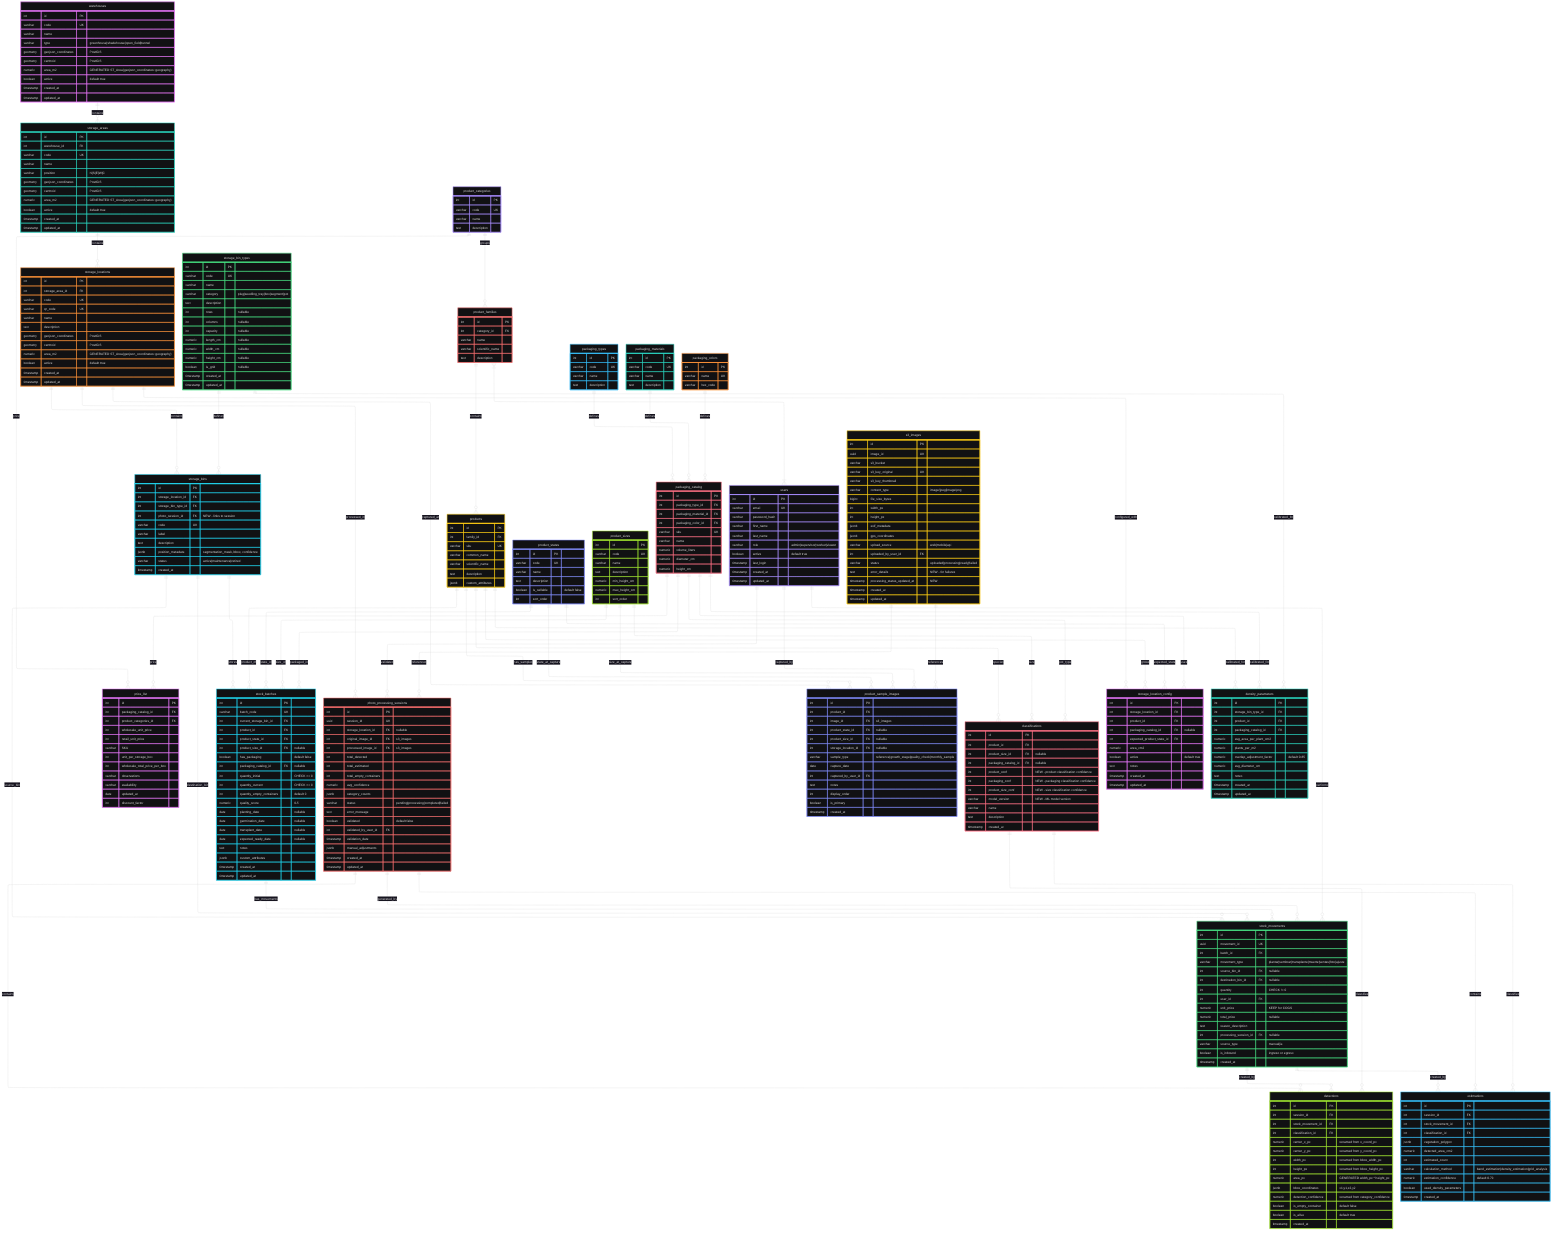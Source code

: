 ---
config:
  theme: redux-dark-color
  layout: elk
---
erDiagram
	direction TB
	warehouses {
		int id PK ""  
		varchar code UK ""  
		varchar name  ""  
		varchar type  "greenhouse|shadehouse|open_field|tunnel"  
		geometry geojson_coordinates  "PostGIS"  
		geometry centroid  "PostGIS"  
		numeric area_m2  "GENERATED ST_Area(geojson_coordinates::geography)"  
		boolean active  "default true"  
		timestamp created_at  ""  
		timestamp updated_at  ""  
	}
	storage_areas {
		int id PK ""  
		int warehouse_id FK ""  
		varchar code UK ""  
		varchar name  ""  
		varchar position  "N|S|E|W|C"  
		geometry geojson_coordinates  "PostGIS"  
		geometry centroid  "PostGIS"  
		numeric area_m2  "GENERATED ST_Area(geojson_coordinates::geography)"  
		boolean active  "default true"  
		timestamp created_at  ""  
		timestamp updated_at  ""  
	}
	storage_locations {
		int id PK ""  
		int storage_area_id FK ""  
		varchar code UK ""  
		varchar qr_code UK ""  
		varchar name  ""  
		text description  ""  
		geometry geojson_coordinates  "PostGIS"  
		geometry centroid  "PostGIS"  
		numeric area_m2  "GENERATED ST_Area(geojson_coordinates::geography)"  
		boolean active  "default true"  
		timestamp created_at  ""  
		timestamp updated_at  ""  
	}
	storage_bins {
		int id PK ""  
		int storage_location_id FK ""  
		int storage_bin_type_id FK ""  
		int photo_session_id FK "NEW - links to session"  
		varchar code UK ""  
		varchar label  ""  
		text description  ""  
		jsonb position_metadata  "segmentation_mask, bbox, confidence"  
		varchar status  "active|maintenance|retired"  
		timestamp created_at  ""  
	}
	storage_bin_types {
		int id PK ""  
		varchar code UK ""  
		varchar name  ""  
		varchar category  "plug|seedling_tray|box|segment|pot"  
		text description  ""  
		int rows  "nullable"  
		int columns  "nullable"  
		int capacity  "nullable"  
		numeric length_cm  "nullable"  
		numeric width_cm  "nullable"  
		numeric height_cm  "nullable"  
		boolean is_grid  "nullable"  
		timestamp created_at  ""  
		timestamp updated_at  ""  
	}
	product_categories {
		int id PK ""  
		varchar code UK ""  
		varchar name  ""  
		text description  ""  
	}
	product_families {
		int id PK ""  
		int category_id FK ""  
		varchar name  ""  
		varchar scientific_name  ""  
		text description  ""  
	}
	products {
		int id PK ""  
		int family_id FK ""  
		varchar sku UK ""  
		varchar common_name  ""  
		varchar scientific_name  ""  
		text description  ""  
		jsonb custom_attributes  ""  
	}
	product_states {
		int id PK ""  
		varchar code UK ""  
		varchar name  ""  
		text description  ""  
		boolean is_sellable  "default false"  
		int sort_order  ""  
	}
	product_sizes {
		int id PK ""  
		varchar code UK ""  
		varchar name  ""  
		text description  ""  
		numeric min_height_cm  ""  
		numeric max_height_cm  ""   
		int sort_order  ""  
	}
	packaging_types {
		int id PK ""  
		varchar code UK ""  
		varchar name  ""  
		text description  ""  
	}
	packaging_catalog {
		int id PK ""  
		int packaging_type_id FK ""  
		int packaging_material_id FK ""  
		int packaging_color_id FK ""  
		varchar sku UK ""  
		varchar name  ""  
		numeric volume_liters  ""  
		numeric diameter_cm  ""  
		numeric height_cm  ""  
	}
    price_list{
        int id PK ""
        int packaging_catalog_id FK ""
        int product_categories_id FK ""
        int wholesale_unit_price ""
        int retail_unit_price ""
        varchar SKU ""
        int unit_per_storage_box ""
        int wholesale_total_price_per_box ""
        varchar observations ""
        varchar availability
        date updated_at ""
        int discount_factor ""
    }
	packaging_materials {
		int id PK ""  
		varchar code UK ""  
		varchar name  ""  
		text description  ""  
	}
	packaging_colors {
		int id PK ""  
		varchar name UK ""  
		varchar hex_code  ""  
	}
	stock_batches {
		int id PK ""  
		varchar batch_code UK ""  
		int current_storage_bin_id FK ""  
		int product_id FK ""  
		int product_state_id FK ""  
		int product_size_id FK "nullable"  
		boolean has_packaging  "default false"  
		int packaging_catalog_id FK "nullable"  
		int quantity_initial  "CHECK >= 0"  
		int quantity_current  "CHECK >= 0"  
		int quantity_empty_containers  "default 0"  
		numeric quality_score  "0-5"  
		date planting_date  "nullable"  
		date germination_date  "nullable"  
		date transplant_date  "nullable"  
		date expected_ready_date  "nullable"  
		text notes  ""  
		jsonb custom_attributes  ""  
		timestamp created_at  ""  
		timestamp updated_at  ""  
	}
	stock_movements {
		int id PK ""  
		uuid movement_id UK ""  
		int batch_id FK ""  
		varchar movement_type  "plantar|sembrar|transplante|muerte|ventas|foto|ajuste"  
		int source_bin_id FK "nullable"  
		int destination_bin_id FK "nullable"  
		int quantity  "CHECK != 0"  
		int user_id FK ""  
		numeric unit_price  "KEEP for COGS"  
		numeric total_price  "nullable"  
		text reason_description  ""  
		int processing_session_id FK "nullable"  
		varchar source_type  "manual|ia"  
		boolean is_inbound  "ingreso or egreso"  
		timestamp created_at  ""  
	}
	users {
		int id PK ""  
		varchar email UK ""  
		varchar password_hash  ""  
		varchar first_name  ""  
		varchar last_name  ""  
		varchar role  "admin|supervisor|worker|viewer"  
		boolean active  "default true"  
		timestamp last_login  ""  
		timestamp created_at  ""  
		timestamp updated_at  ""  
	}
	photo_processing_sessions {
		int id PK ""  
		uuid session_id UK ""  
		int storage_location_id FK "nullable"  
		int original_image_id FK "s3_images"  
		int processed_image_id FK "s3_images"  
		int total_detected  ""  
		int total_estimated  ""  
		int total_empty_containers  ""  
		numeric avg_confidence  ""  
		jsonb category_counts  ""  
		varchar status  "pending|processing|completed|failed"  
		text error_message  ""  
		boolean validated  "default false"  
		int validated_by_user_id FK ""  
		timestamp validation_date  ""  
		jsonb manual_adjustments  ""  
		timestamp created_at  ""  
		timestamp updated_at  ""  
	}
	s3_images {
		int id PK ""  
		uuid image_id UK ""  
		varchar s3_bucket  ""  
		varchar s3_key_original UK ""  
		varchar s3_key_thumbnail  ""  
		varchar content_type  "image/jpeg|image/png"  
		bigint file_size_bytes  ""  
		int width_px  ""  
		int height_px  ""  
		jsonb exif_metadata  ""  
		jsonb gps_coordinates  ""  
		varchar upload_source  "web|mobile|api"  
		int uploaded_by_user_id FK ""  
		varchar status  "uploaded|processing|ready|failed"  
		text error_details  "NEW - for failures"  
		timestamp processing_status_updated_at  "NEW"  
		timestamp created_at  ""  
		timestamp updated_at  ""  
	}
	product_sample_images {
		int id PK ""  
		int product_id FK ""  
		int image_id FK "s3_images"  
		int product_state_id FK "nullable"  
		int product_size_id FK "nullable"  
		int storage_location_id FK "nullable"  
		varchar sample_type  "reference|growth_stage|quality_check|monthly_sample"  
		date capture_date  ""  
		int captured_by_user_id FK ""  
		text notes  ""  
		int display_order  ""  
		boolean is_primary  ""  
		timestamp created_at  ""  
	}
	detections {
		int id PK ""  
		int session_id FK ""  
		int stock_movement_id FK ""  
		int classification_id FK ""  
		numeric center_x_px  "renamed from x_coord_px"  
		numeric center_y_px  "renamed from y_coord_px"  
		int width_px  "renamed from bbox_width_px"  
		int height_px  "renamed from bbox_height_px"  
		numeric area_px  "GENERATED width_px * height_px"  
		jsonb bbox_coordinates  "x1,y1,x2,y2"  
		numeric detection_confidence  "renamed from category_confidence"  
		boolean is_empty_container  "default false"  
		boolean is_alive  "default true"  
		timestamp created_at  ""  
	}
	estimations {
		int id PK ""  
		int session_id FK ""  
		int stock_movement_id FK ""  
		int classification_id FK ""  
		jsonb vegetation_polygon  ""  
		numeric detected_area_cm2  ""  
		int estimated_count  ""  
		varchar calculation_method  "band_estimation|density_estimation|grid_analysis"  
		numeric estimation_confidence  "default 0.70"  
		boolean used_density_parameters  ""  
		timestamp created_at  ""  
	}
	classifications {
		int id PK ""  
		int product_id FK ""  
		int product_size_id FK "nullable"  
		int packaging_catalog_id FK "nullable"  
		int product_conf  "NEW - product classification confidence"  
		int packaging_conf  "NEW - packaging classification confidence"  
		int product_size_conf  "NEW - size classification confidence"  
		varchar model_version  "NEW - ML model version"  
		varchar name  ""  
		text description  ""  
		timestamp created_at  ""  
	}
	storage_location_config {
		int id PK ""  
		int storage_location_id FK ""  
		int product_id FK ""  
		int packaging_catalog_id FK "nullable"  
		int expected_product_state_id FK ""  
		numeric area_cm2  ""  
		boolean active  "default true"  
		text notes  ""  
		timestamp created_at  ""  
		timestamp updated_at  ""  
	}
	density_parameters {
		int id PK ""  
		int storage_bin_type_id FK ""  
		int product_id FK ""  
		int packaging_catalog_id FK ""  
		numeric avg_area_per_plant_cm2  ""  
		numeric plants_per_m2  ""  
		numeric overlap_adjustment_factor  "default 0.85"  
		numeric avg_diameter_cm  ""  
		text notes  ""  
		timestamp created_at  ""  
		timestamp updated_at  ""  
	}
	warehouses||--o{storage_areas:"contains"
	storage_areas||--o{storage_locations:"contains"
	storage_locations||--o{storage_bins:"contains"
	storage_bin_types||--o{storage_bins:"defines"
	product_categories||--o{product_families:"groups"
	product_families||--o{products:"contains"
	packaging_types||--o{packaging_catalog:"defines"
	packaging_materials||--o{packaging_catalog:"defines"
	packaging_colors||--o{packaging_catalog:"defines"
	storage_bins||--o{stock_batches:"stores"
	products||--o{stock_batches:"product_of"
	product_states||--o{stock_batches:"state_of"
	product_sizes||--o{stock_batches:"size_of"
	packaging_catalog||--o{stock_batches:"packaged_in"
	stock_batches||--o{stock_movements:"has_movements"
	users||--o{stock_movements:"performs"
	storage_bins||--o{stock_movements:"source_bin"
	storage_bins||--o{stock_movements:"destination_bin"
	photo_processing_sessions||--o{stock_movements:"generated_by"
	s3_images||--o{photo_processing_sessions:"references"
	s3_images||--o{product_sample_images:"references"
	storage_locations||--o{photo_processing_sessions:"processed_in"
	photo_processing_sessions||--o{detections:"contains"
	photo_processing_sessions||--o{estimations:"contains"
	users||--o{photo_processing_sessions:"validates"
	stock_movements||--o{detections:"created_by"
	stock_movements||--o{estimations:"created_by"
	classifications||--o{detections:"classifies"
	classifications||--o{estimations:"classifies"
	products||--o{classifications:"species"
	product_sizes||--o{classifications:"size"
	packaging_catalog||--o{classifications:"pot_type"
    packaging_catalog||--o{price_list:"price"
    product_categories||--o{price_list:"price"
	products||--o{product_sample_images:"has_samples"
	product_states||--o{product_sample_images:"state_at_capture"
	product_sizes||--o{product_sample_images:"size_at_capture"
	storage_locations||--o{product_sample_images:"captured_at"
	users||--o{product_sample_images:"captured_by"
	storage_locations||--o{storage_location_config:"configured_with"
	products||--o{storage_location_config:"grows"
	packaging_catalog||--o{storage_location_config:"uses"
	product_states||--o{storage_location_config:"expected_state"
	storage_bin_types||--o{density_parameters:"calibrated_for"
	products||--o{density_parameters:"calibrated_for"
	packaging_catalog||--o{density_parameters:"calibrated_for"
	product_families}|--|{users:"  "